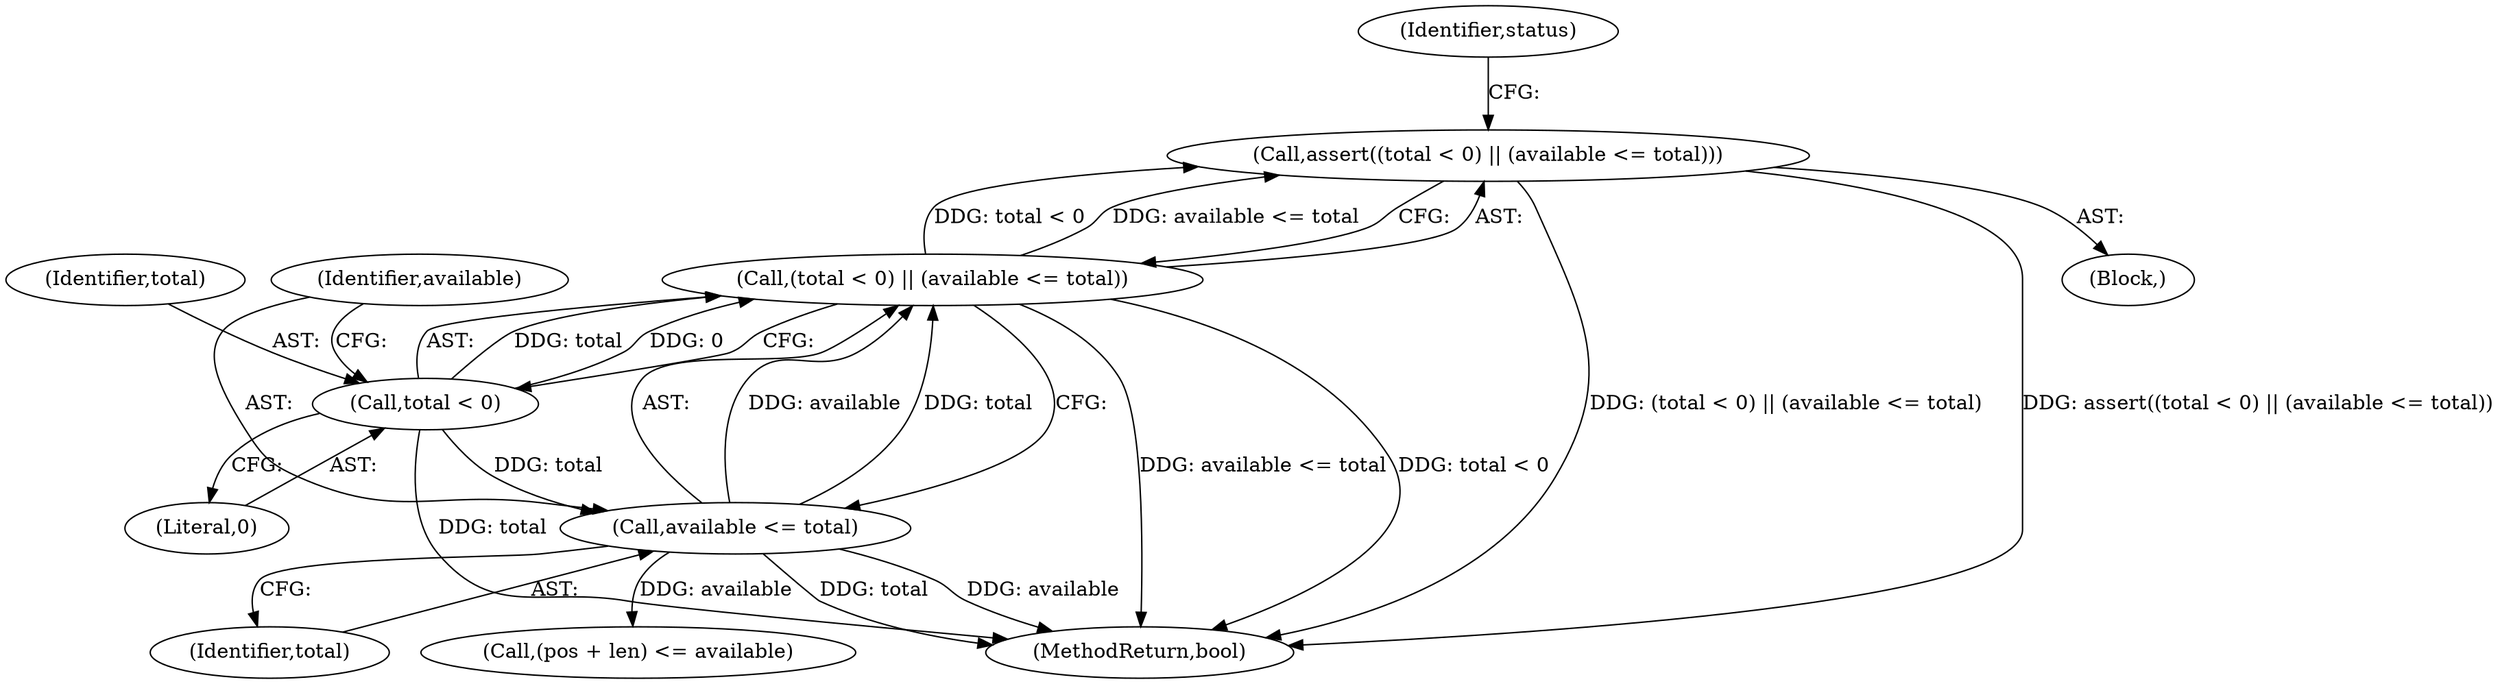 digraph "1_Android_04839626ed859623901ebd3a5fd483982186b59d_160@API" {
"1000129" [label="(Call,assert((total < 0) || (available <= total)))"];
"1000130" [label="(Call,(total < 0) || (available <= total))"];
"1000131" [label="(Call,total < 0)"];
"1000134" [label="(Call,available <= total)"];
"1000130" [label="(Call,(total < 0) || (available <= total))"];
"1000131" [label="(Call,total < 0)"];
"1000136" [label="(Identifier,total)"];
"1000135" [label="(Identifier,available)"];
"1000134" [label="(Call,available <= total)"];
"1000139" [label="(Identifier,status)"];
"1000164" [label="(Call,(pos + len) <= available)"];
"1000132" [label="(Identifier,total)"];
"1000108" [label="(Block,)"];
"1000129" [label="(Call,assert((total < 0) || (available <= total)))"];
"1000133" [label="(Literal,0)"];
"1000227" [label="(MethodReturn,bool)"];
"1000129" -> "1000108"  [label="AST: "];
"1000129" -> "1000130"  [label="CFG: "];
"1000130" -> "1000129"  [label="AST: "];
"1000139" -> "1000129"  [label="CFG: "];
"1000129" -> "1000227"  [label="DDG: (total < 0) || (available <= total)"];
"1000129" -> "1000227"  [label="DDG: assert((total < 0) || (available <= total))"];
"1000130" -> "1000129"  [label="DDG: total < 0"];
"1000130" -> "1000129"  [label="DDG: available <= total"];
"1000130" -> "1000131"  [label="CFG: "];
"1000130" -> "1000134"  [label="CFG: "];
"1000131" -> "1000130"  [label="AST: "];
"1000134" -> "1000130"  [label="AST: "];
"1000130" -> "1000227"  [label="DDG: available <= total"];
"1000130" -> "1000227"  [label="DDG: total < 0"];
"1000131" -> "1000130"  [label="DDG: total"];
"1000131" -> "1000130"  [label="DDG: 0"];
"1000134" -> "1000130"  [label="DDG: available"];
"1000134" -> "1000130"  [label="DDG: total"];
"1000131" -> "1000133"  [label="CFG: "];
"1000132" -> "1000131"  [label="AST: "];
"1000133" -> "1000131"  [label="AST: "];
"1000135" -> "1000131"  [label="CFG: "];
"1000131" -> "1000227"  [label="DDG: total"];
"1000131" -> "1000134"  [label="DDG: total"];
"1000134" -> "1000136"  [label="CFG: "];
"1000135" -> "1000134"  [label="AST: "];
"1000136" -> "1000134"  [label="AST: "];
"1000134" -> "1000227"  [label="DDG: available"];
"1000134" -> "1000227"  [label="DDG: total"];
"1000134" -> "1000164"  [label="DDG: available"];
}
